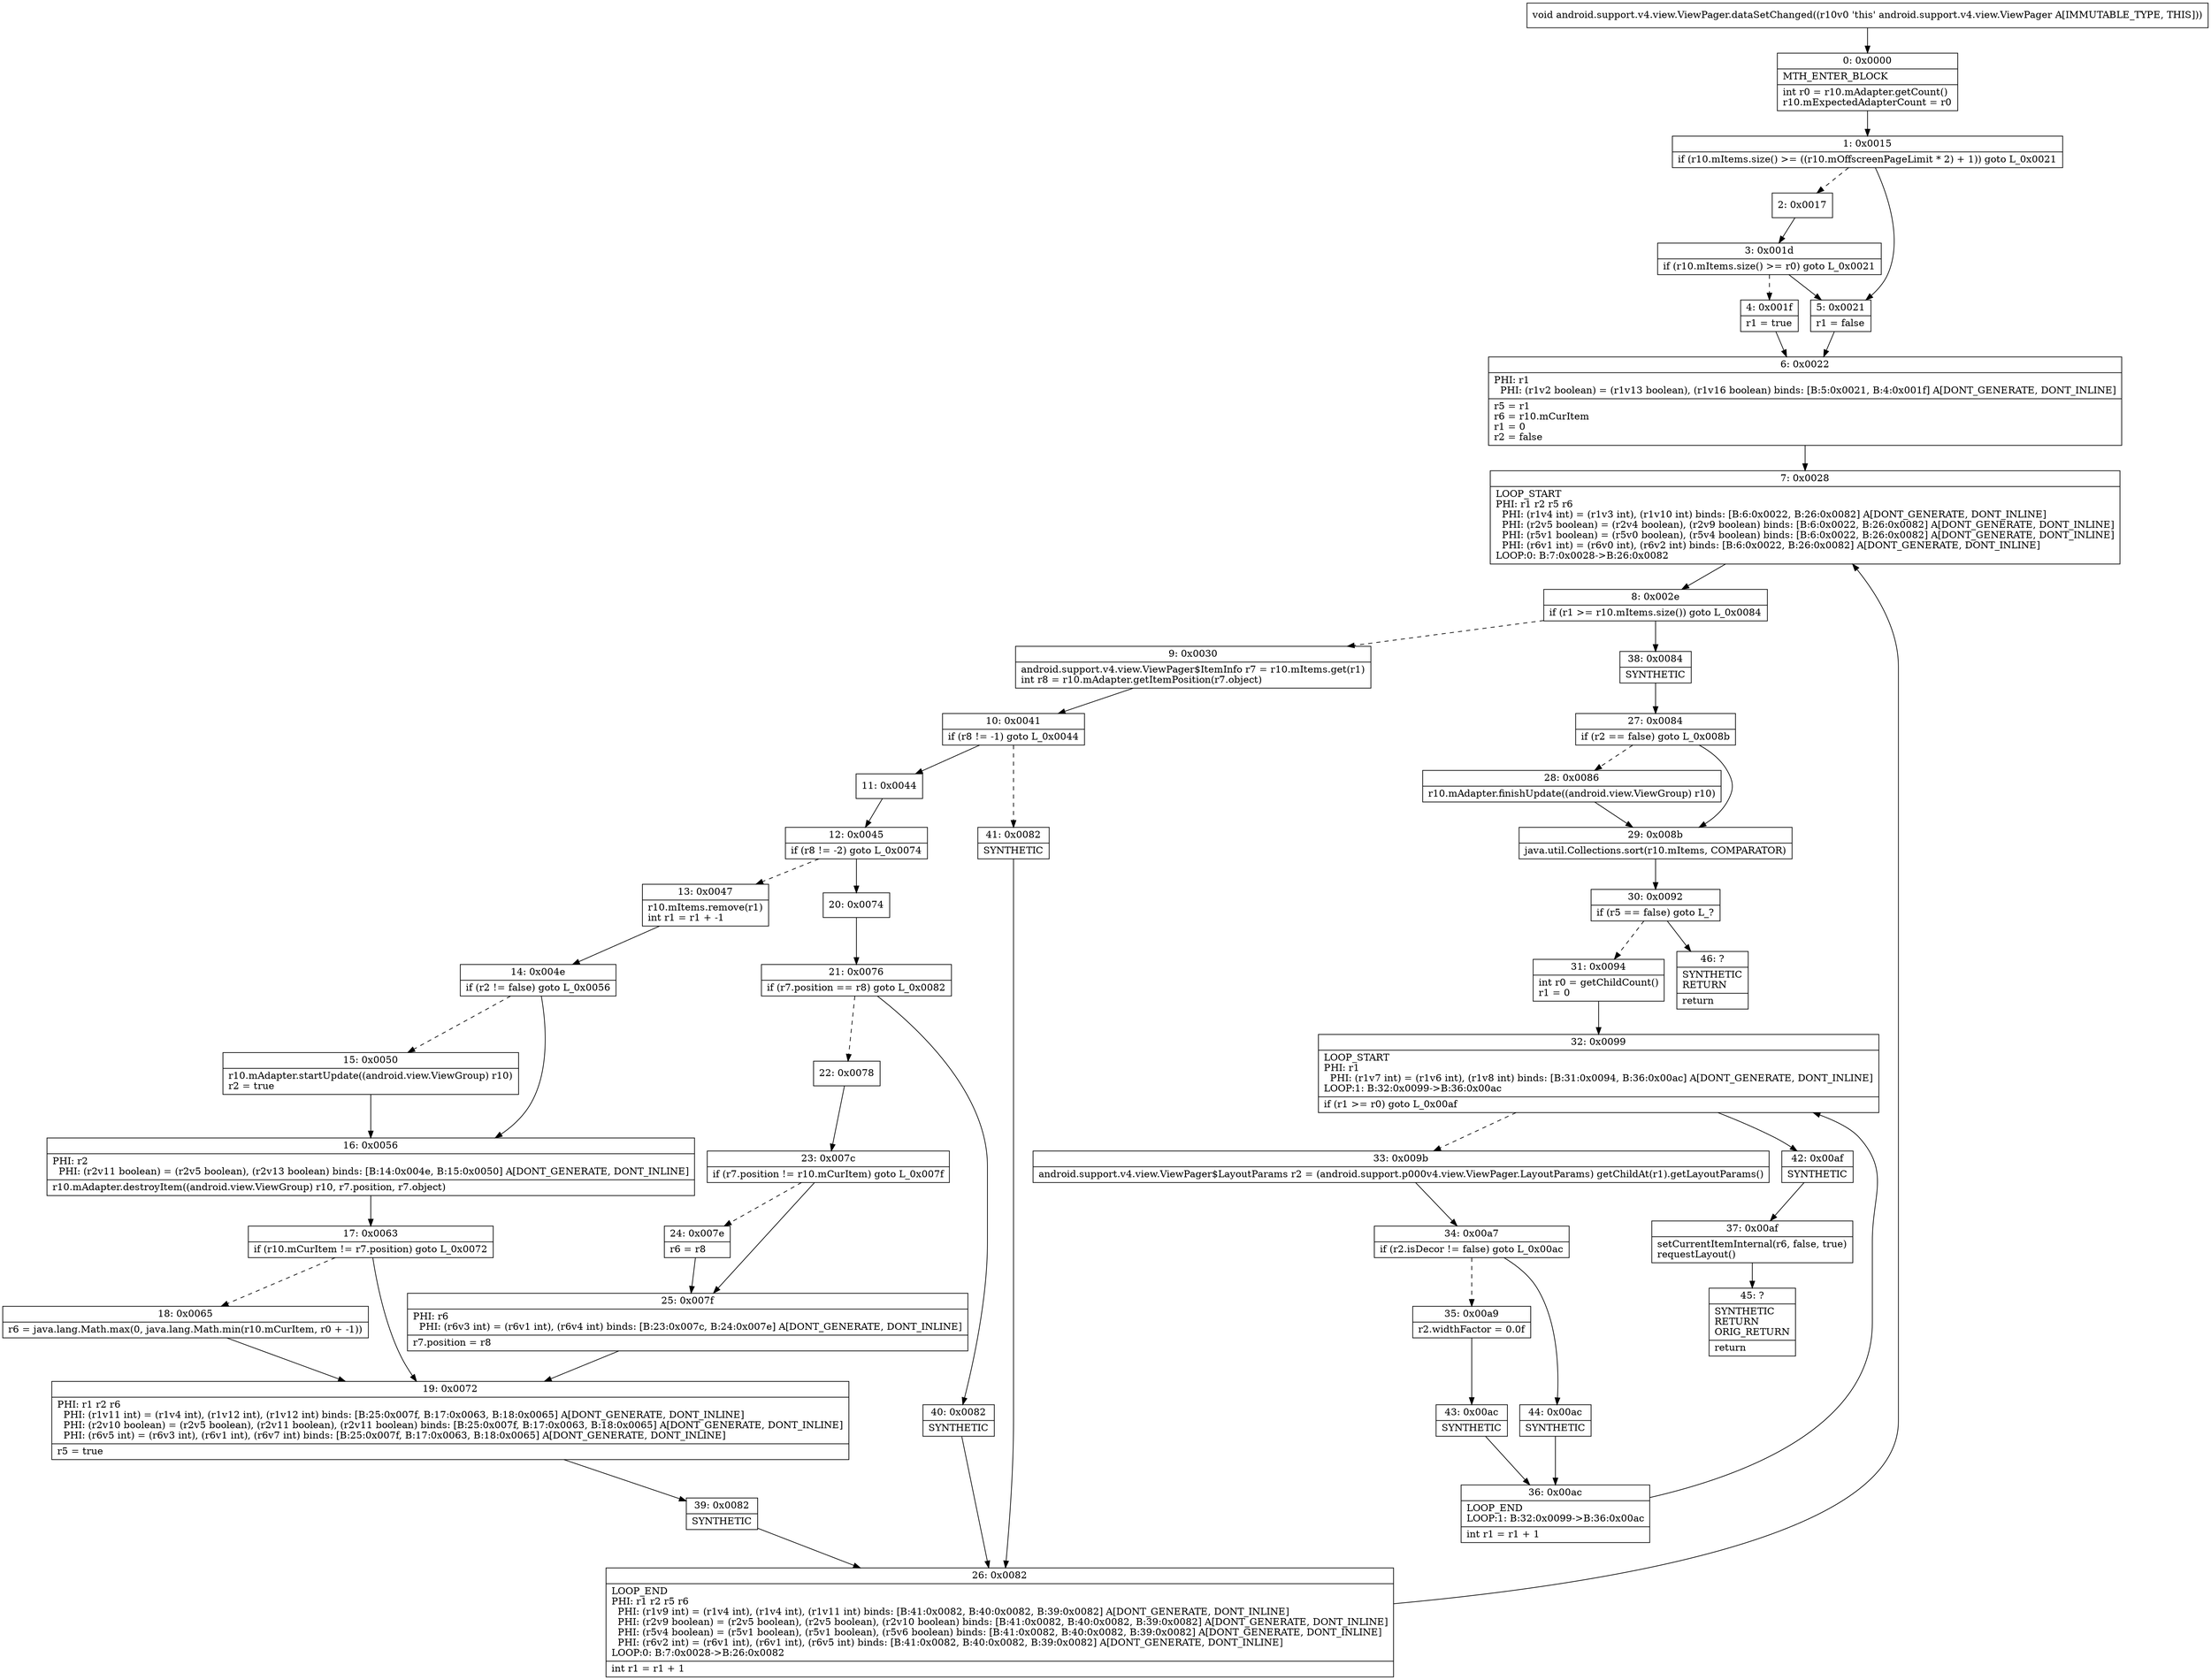 digraph "CFG forandroid.support.v4.view.ViewPager.dataSetChanged()V" {
Node_0 [shape=record,label="{0\:\ 0x0000|MTH_ENTER_BLOCK\l|int r0 = r10.mAdapter.getCount()\lr10.mExpectedAdapterCount = r0\l}"];
Node_1 [shape=record,label="{1\:\ 0x0015|if (r10.mItems.size() \>= ((r10.mOffscreenPageLimit * 2) + 1)) goto L_0x0021\l}"];
Node_2 [shape=record,label="{2\:\ 0x0017}"];
Node_3 [shape=record,label="{3\:\ 0x001d|if (r10.mItems.size() \>= r0) goto L_0x0021\l}"];
Node_4 [shape=record,label="{4\:\ 0x001f|r1 = true\l}"];
Node_5 [shape=record,label="{5\:\ 0x0021|r1 = false\l}"];
Node_6 [shape=record,label="{6\:\ 0x0022|PHI: r1 \l  PHI: (r1v2 boolean) = (r1v13 boolean), (r1v16 boolean) binds: [B:5:0x0021, B:4:0x001f] A[DONT_GENERATE, DONT_INLINE]\l|r5 = r1\lr6 = r10.mCurItem\lr1 = 0\lr2 = false\l}"];
Node_7 [shape=record,label="{7\:\ 0x0028|LOOP_START\lPHI: r1 r2 r5 r6 \l  PHI: (r1v4 int) = (r1v3 int), (r1v10 int) binds: [B:6:0x0022, B:26:0x0082] A[DONT_GENERATE, DONT_INLINE]\l  PHI: (r2v5 boolean) = (r2v4 boolean), (r2v9 boolean) binds: [B:6:0x0022, B:26:0x0082] A[DONT_GENERATE, DONT_INLINE]\l  PHI: (r5v1 boolean) = (r5v0 boolean), (r5v4 boolean) binds: [B:6:0x0022, B:26:0x0082] A[DONT_GENERATE, DONT_INLINE]\l  PHI: (r6v1 int) = (r6v0 int), (r6v2 int) binds: [B:6:0x0022, B:26:0x0082] A[DONT_GENERATE, DONT_INLINE]\lLOOP:0: B:7:0x0028\-\>B:26:0x0082\l}"];
Node_8 [shape=record,label="{8\:\ 0x002e|if (r1 \>= r10.mItems.size()) goto L_0x0084\l}"];
Node_9 [shape=record,label="{9\:\ 0x0030|android.support.v4.view.ViewPager$ItemInfo r7 = r10.mItems.get(r1)\lint r8 = r10.mAdapter.getItemPosition(r7.object)\l}"];
Node_10 [shape=record,label="{10\:\ 0x0041|if (r8 != \-1) goto L_0x0044\l}"];
Node_11 [shape=record,label="{11\:\ 0x0044}"];
Node_12 [shape=record,label="{12\:\ 0x0045|if (r8 != \-2) goto L_0x0074\l}"];
Node_13 [shape=record,label="{13\:\ 0x0047|r10.mItems.remove(r1)\lint r1 = r1 + \-1\l}"];
Node_14 [shape=record,label="{14\:\ 0x004e|if (r2 != false) goto L_0x0056\l}"];
Node_15 [shape=record,label="{15\:\ 0x0050|r10.mAdapter.startUpdate((android.view.ViewGroup) r10)\lr2 = true\l}"];
Node_16 [shape=record,label="{16\:\ 0x0056|PHI: r2 \l  PHI: (r2v11 boolean) = (r2v5 boolean), (r2v13 boolean) binds: [B:14:0x004e, B:15:0x0050] A[DONT_GENERATE, DONT_INLINE]\l|r10.mAdapter.destroyItem((android.view.ViewGroup) r10, r7.position, r7.object)\l}"];
Node_17 [shape=record,label="{17\:\ 0x0063|if (r10.mCurItem != r7.position) goto L_0x0072\l}"];
Node_18 [shape=record,label="{18\:\ 0x0065|r6 = java.lang.Math.max(0, java.lang.Math.min(r10.mCurItem, r0 + \-1))\l}"];
Node_19 [shape=record,label="{19\:\ 0x0072|PHI: r1 r2 r6 \l  PHI: (r1v11 int) = (r1v4 int), (r1v12 int), (r1v12 int) binds: [B:25:0x007f, B:17:0x0063, B:18:0x0065] A[DONT_GENERATE, DONT_INLINE]\l  PHI: (r2v10 boolean) = (r2v5 boolean), (r2v11 boolean), (r2v11 boolean) binds: [B:25:0x007f, B:17:0x0063, B:18:0x0065] A[DONT_GENERATE, DONT_INLINE]\l  PHI: (r6v5 int) = (r6v3 int), (r6v1 int), (r6v7 int) binds: [B:25:0x007f, B:17:0x0063, B:18:0x0065] A[DONT_GENERATE, DONT_INLINE]\l|r5 = true\l}"];
Node_20 [shape=record,label="{20\:\ 0x0074}"];
Node_21 [shape=record,label="{21\:\ 0x0076|if (r7.position == r8) goto L_0x0082\l}"];
Node_22 [shape=record,label="{22\:\ 0x0078}"];
Node_23 [shape=record,label="{23\:\ 0x007c|if (r7.position != r10.mCurItem) goto L_0x007f\l}"];
Node_24 [shape=record,label="{24\:\ 0x007e|r6 = r8\l}"];
Node_25 [shape=record,label="{25\:\ 0x007f|PHI: r6 \l  PHI: (r6v3 int) = (r6v1 int), (r6v4 int) binds: [B:23:0x007c, B:24:0x007e] A[DONT_GENERATE, DONT_INLINE]\l|r7.position = r8\l}"];
Node_26 [shape=record,label="{26\:\ 0x0082|LOOP_END\lPHI: r1 r2 r5 r6 \l  PHI: (r1v9 int) = (r1v4 int), (r1v4 int), (r1v11 int) binds: [B:41:0x0082, B:40:0x0082, B:39:0x0082] A[DONT_GENERATE, DONT_INLINE]\l  PHI: (r2v9 boolean) = (r2v5 boolean), (r2v5 boolean), (r2v10 boolean) binds: [B:41:0x0082, B:40:0x0082, B:39:0x0082] A[DONT_GENERATE, DONT_INLINE]\l  PHI: (r5v4 boolean) = (r5v1 boolean), (r5v1 boolean), (r5v6 boolean) binds: [B:41:0x0082, B:40:0x0082, B:39:0x0082] A[DONT_GENERATE, DONT_INLINE]\l  PHI: (r6v2 int) = (r6v1 int), (r6v1 int), (r6v5 int) binds: [B:41:0x0082, B:40:0x0082, B:39:0x0082] A[DONT_GENERATE, DONT_INLINE]\lLOOP:0: B:7:0x0028\-\>B:26:0x0082\l|int r1 = r1 + 1\l}"];
Node_27 [shape=record,label="{27\:\ 0x0084|if (r2 == false) goto L_0x008b\l}"];
Node_28 [shape=record,label="{28\:\ 0x0086|r10.mAdapter.finishUpdate((android.view.ViewGroup) r10)\l}"];
Node_29 [shape=record,label="{29\:\ 0x008b|java.util.Collections.sort(r10.mItems, COMPARATOR)\l}"];
Node_30 [shape=record,label="{30\:\ 0x0092|if (r5 == false) goto L_?\l}"];
Node_31 [shape=record,label="{31\:\ 0x0094|int r0 = getChildCount()\lr1 = 0\l}"];
Node_32 [shape=record,label="{32\:\ 0x0099|LOOP_START\lPHI: r1 \l  PHI: (r1v7 int) = (r1v6 int), (r1v8 int) binds: [B:31:0x0094, B:36:0x00ac] A[DONT_GENERATE, DONT_INLINE]\lLOOP:1: B:32:0x0099\-\>B:36:0x00ac\l|if (r1 \>= r0) goto L_0x00af\l}"];
Node_33 [shape=record,label="{33\:\ 0x009b|android.support.v4.view.ViewPager$LayoutParams r2 = (android.support.p000v4.view.ViewPager.LayoutParams) getChildAt(r1).getLayoutParams()\l}"];
Node_34 [shape=record,label="{34\:\ 0x00a7|if (r2.isDecor != false) goto L_0x00ac\l}"];
Node_35 [shape=record,label="{35\:\ 0x00a9|r2.widthFactor = 0.0f\l}"];
Node_36 [shape=record,label="{36\:\ 0x00ac|LOOP_END\lLOOP:1: B:32:0x0099\-\>B:36:0x00ac\l|int r1 = r1 + 1\l}"];
Node_37 [shape=record,label="{37\:\ 0x00af|setCurrentItemInternal(r6, false, true)\lrequestLayout()\l}"];
Node_38 [shape=record,label="{38\:\ 0x0084|SYNTHETIC\l}"];
Node_39 [shape=record,label="{39\:\ 0x0082|SYNTHETIC\l}"];
Node_40 [shape=record,label="{40\:\ 0x0082|SYNTHETIC\l}"];
Node_41 [shape=record,label="{41\:\ 0x0082|SYNTHETIC\l}"];
Node_42 [shape=record,label="{42\:\ 0x00af|SYNTHETIC\l}"];
Node_43 [shape=record,label="{43\:\ 0x00ac|SYNTHETIC\l}"];
Node_44 [shape=record,label="{44\:\ 0x00ac|SYNTHETIC\l}"];
Node_45 [shape=record,label="{45\:\ ?|SYNTHETIC\lRETURN\lORIG_RETURN\l|return\l}"];
Node_46 [shape=record,label="{46\:\ ?|SYNTHETIC\lRETURN\l|return\l}"];
MethodNode[shape=record,label="{void android.support.v4.view.ViewPager.dataSetChanged((r10v0 'this' android.support.v4.view.ViewPager A[IMMUTABLE_TYPE, THIS])) }"];
MethodNode -> Node_0;
Node_0 -> Node_1;
Node_1 -> Node_2[style=dashed];
Node_1 -> Node_5;
Node_2 -> Node_3;
Node_3 -> Node_4[style=dashed];
Node_3 -> Node_5;
Node_4 -> Node_6;
Node_5 -> Node_6;
Node_6 -> Node_7;
Node_7 -> Node_8;
Node_8 -> Node_9[style=dashed];
Node_8 -> Node_38;
Node_9 -> Node_10;
Node_10 -> Node_11;
Node_10 -> Node_41[style=dashed];
Node_11 -> Node_12;
Node_12 -> Node_13[style=dashed];
Node_12 -> Node_20;
Node_13 -> Node_14;
Node_14 -> Node_15[style=dashed];
Node_14 -> Node_16;
Node_15 -> Node_16;
Node_16 -> Node_17;
Node_17 -> Node_18[style=dashed];
Node_17 -> Node_19;
Node_18 -> Node_19;
Node_19 -> Node_39;
Node_20 -> Node_21;
Node_21 -> Node_22[style=dashed];
Node_21 -> Node_40;
Node_22 -> Node_23;
Node_23 -> Node_24[style=dashed];
Node_23 -> Node_25;
Node_24 -> Node_25;
Node_25 -> Node_19;
Node_26 -> Node_7;
Node_27 -> Node_28[style=dashed];
Node_27 -> Node_29;
Node_28 -> Node_29;
Node_29 -> Node_30;
Node_30 -> Node_31[style=dashed];
Node_30 -> Node_46;
Node_31 -> Node_32;
Node_32 -> Node_33[style=dashed];
Node_32 -> Node_42;
Node_33 -> Node_34;
Node_34 -> Node_35[style=dashed];
Node_34 -> Node_44;
Node_35 -> Node_43;
Node_36 -> Node_32;
Node_37 -> Node_45;
Node_38 -> Node_27;
Node_39 -> Node_26;
Node_40 -> Node_26;
Node_41 -> Node_26;
Node_42 -> Node_37;
Node_43 -> Node_36;
Node_44 -> Node_36;
}

